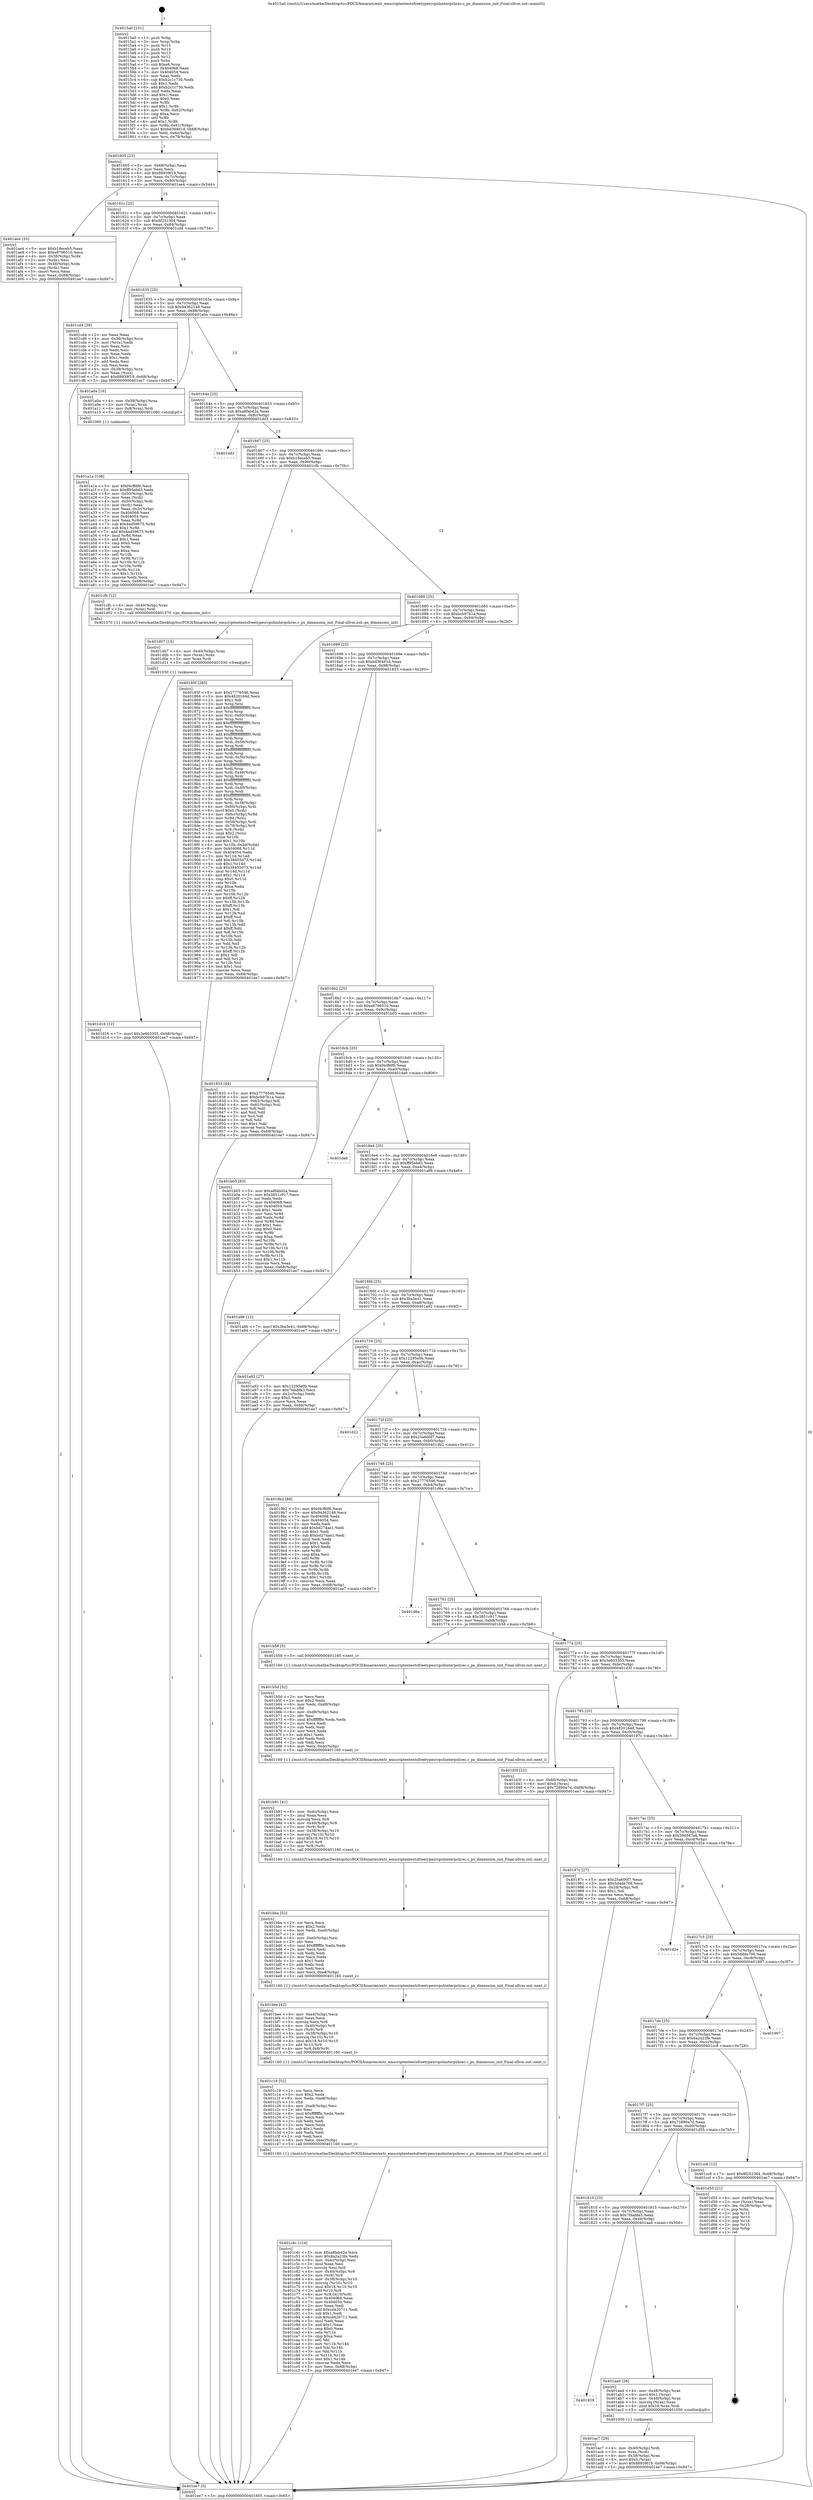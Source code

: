 digraph "0x4015a0" {
  label = "0x4015a0 (/mnt/c/Users/mathe/Desktop/tcc/POCII/binaries/extr_emscriptentestsfreetypesrcpshinterpshrec.c_ps_dimension_init_Final-ollvm.out::main(0))"
  labelloc = "t"
  node[shape=record]

  Entry [label="",width=0.3,height=0.3,shape=circle,fillcolor=black,style=filled]
  "0x401605" [label="{
     0x401605 [23]\l
     | [instrs]\l
     &nbsp;&nbsp;0x401605 \<+3\>: mov -0x68(%rbp),%eax\l
     &nbsp;&nbsp;0x401608 \<+2\>: mov %eax,%ecx\l
     &nbsp;&nbsp;0x40160a \<+6\>: sub $0x88939f19,%ecx\l
     &nbsp;&nbsp;0x401610 \<+3\>: mov %eax,-0x7c(%rbp)\l
     &nbsp;&nbsp;0x401613 \<+3\>: mov %ecx,-0x80(%rbp)\l
     &nbsp;&nbsp;0x401616 \<+6\>: je 0000000000401ae4 \<main+0x544\>\l
  }"]
  "0x401ae4" [label="{
     0x401ae4 [33]\l
     | [instrs]\l
     &nbsp;&nbsp;0x401ae4 \<+5\>: mov $0xb18eceb5,%eax\l
     &nbsp;&nbsp;0x401ae9 \<+5\>: mov $0xe8796510,%ecx\l
     &nbsp;&nbsp;0x401aee \<+4\>: mov -0x38(%rbp),%rdx\l
     &nbsp;&nbsp;0x401af2 \<+2\>: mov (%rdx),%esi\l
     &nbsp;&nbsp;0x401af4 \<+4\>: mov -0x48(%rbp),%rdx\l
     &nbsp;&nbsp;0x401af8 \<+2\>: cmp (%rdx),%esi\l
     &nbsp;&nbsp;0x401afa \<+3\>: cmovl %ecx,%eax\l
     &nbsp;&nbsp;0x401afd \<+3\>: mov %eax,-0x68(%rbp)\l
     &nbsp;&nbsp;0x401b00 \<+5\>: jmp 0000000000401ee7 \<main+0x947\>\l
  }"]
  "0x40161c" [label="{
     0x40161c [25]\l
     | [instrs]\l
     &nbsp;&nbsp;0x40161c \<+5\>: jmp 0000000000401621 \<main+0x81\>\l
     &nbsp;&nbsp;0x401621 \<+3\>: mov -0x7c(%rbp),%eax\l
     &nbsp;&nbsp;0x401624 \<+5\>: sub $0x8f252364,%eax\l
     &nbsp;&nbsp;0x401629 \<+6\>: mov %eax,-0x84(%rbp)\l
     &nbsp;&nbsp;0x40162f \<+6\>: je 0000000000401cd4 \<main+0x734\>\l
  }"]
  Exit [label="",width=0.3,height=0.3,shape=circle,fillcolor=black,style=filled,peripheries=2]
  "0x401cd4" [label="{
     0x401cd4 [39]\l
     | [instrs]\l
     &nbsp;&nbsp;0x401cd4 \<+2\>: xor %eax,%eax\l
     &nbsp;&nbsp;0x401cd6 \<+4\>: mov -0x38(%rbp),%rcx\l
     &nbsp;&nbsp;0x401cda \<+2\>: mov (%rcx),%edx\l
     &nbsp;&nbsp;0x401cdc \<+2\>: mov %eax,%esi\l
     &nbsp;&nbsp;0x401cde \<+2\>: sub %edx,%esi\l
     &nbsp;&nbsp;0x401ce0 \<+2\>: mov %eax,%edx\l
     &nbsp;&nbsp;0x401ce2 \<+3\>: sub $0x1,%edx\l
     &nbsp;&nbsp;0x401ce5 \<+2\>: add %edx,%esi\l
     &nbsp;&nbsp;0x401ce7 \<+2\>: sub %esi,%eax\l
     &nbsp;&nbsp;0x401ce9 \<+4\>: mov -0x38(%rbp),%rcx\l
     &nbsp;&nbsp;0x401ced \<+2\>: mov %eax,(%rcx)\l
     &nbsp;&nbsp;0x401cef \<+7\>: movl $0x88939f19,-0x68(%rbp)\l
     &nbsp;&nbsp;0x401cf6 \<+5\>: jmp 0000000000401ee7 \<main+0x947\>\l
  }"]
  "0x401635" [label="{
     0x401635 [25]\l
     | [instrs]\l
     &nbsp;&nbsp;0x401635 \<+5\>: jmp 000000000040163a \<main+0x9a\>\l
     &nbsp;&nbsp;0x40163a \<+3\>: mov -0x7c(%rbp),%eax\l
     &nbsp;&nbsp;0x40163d \<+5\>: sub $0x94362148,%eax\l
     &nbsp;&nbsp;0x401642 \<+6\>: mov %eax,-0x88(%rbp)\l
     &nbsp;&nbsp;0x401648 \<+6\>: je 0000000000401a0a \<main+0x46a\>\l
  }"]
  "0x401d16" [label="{
     0x401d16 [12]\l
     | [instrs]\l
     &nbsp;&nbsp;0x401d16 \<+7\>: movl $0x3e603355,-0x68(%rbp)\l
     &nbsp;&nbsp;0x401d1d \<+5\>: jmp 0000000000401ee7 \<main+0x947\>\l
  }"]
  "0x401a0a" [label="{
     0x401a0a [16]\l
     | [instrs]\l
     &nbsp;&nbsp;0x401a0a \<+4\>: mov -0x58(%rbp),%rax\l
     &nbsp;&nbsp;0x401a0e \<+3\>: mov (%rax),%rax\l
     &nbsp;&nbsp;0x401a11 \<+4\>: mov 0x8(%rax),%rdi\l
     &nbsp;&nbsp;0x401a15 \<+5\>: call 0000000000401060 \<atoi@plt\>\l
     | [calls]\l
     &nbsp;&nbsp;0x401060 \{1\} (unknown)\l
  }"]
  "0x40164e" [label="{
     0x40164e [25]\l
     | [instrs]\l
     &nbsp;&nbsp;0x40164e \<+5\>: jmp 0000000000401653 \<main+0xb3\>\l
     &nbsp;&nbsp;0x401653 \<+3\>: mov -0x7c(%rbp),%eax\l
     &nbsp;&nbsp;0x401656 \<+5\>: sub $0xa8fabd2a,%eax\l
     &nbsp;&nbsp;0x40165b \<+6\>: mov %eax,-0x8c(%rbp)\l
     &nbsp;&nbsp;0x401661 \<+6\>: je 0000000000401dd3 \<main+0x833\>\l
  }"]
  "0x401d07" [label="{
     0x401d07 [15]\l
     | [instrs]\l
     &nbsp;&nbsp;0x401d07 \<+4\>: mov -0x40(%rbp),%rax\l
     &nbsp;&nbsp;0x401d0b \<+3\>: mov (%rax),%rax\l
     &nbsp;&nbsp;0x401d0e \<+3\>: mov %rax,%rdi\l
     &nbsp;&nbsp;0x401d11 \<+5\>: call 0000000000401030 \<free@plt\>\l
     | [calls]\l
     &nbsp;&nbsp;0x401030 \{1\} (unknown)\l
  }"]
  "0x401dd3" [label="{
     0x401dd3\l
  }", style=dashed]
  "0x401667" [label="{
     0x401667 [25]\l
     | [instrs]\l
     &nbsp;&nbsp;0x401667 \<+5\>: jmp 000000000040166c \<main+0xcc\>\l
     &nbsp;&nbsp;0x40166c \<+3\>: mov -0x7c(%rbp),%eax\l
     &nbsp;&nbsp;0x40166f \<+5\>: sub $0xb18eceb5,%eax\l
     &nbsp;&nbsp;0x401674 \<+6\>: mov %eax,-0x90(%rbp)\l
     &nbsp;&nbsp;0x40167a \<+6\>: je 0000000000401cfb \<main+0x75b\>\l
  }"]
  "0x401c4c" [label="{
     0x401c4c [124]\l
     | [instrs]\l
     &nbsp;&nbsp;0x401c4c \<+5\>: mov $0xa8fabd2a,%ecx\l
     &nbsp;&nbsp;0x401c51 \<+5\>: mov $0x6a2a23fe,%edx\l
     &nbsp;&nbsp;0x401c56 \<+6\>: mov -0xec(%rbp),%esi\l
     &nbsp;&nbsp;0x401c5c \<+3\>: imul %eax,%esi\l
     &nbsp;&nbsp;0x401c5f \<+3\>: movslq %esi,%r8\l
     &nbsp;&nbsp;0x401c62 \<+4\>: mov -0x40(%rbp),%r9\l
     &nbsp;&nbsp;0x401c66 \<+3\>: mov (%r9),%r9\l
     &nbsp;&nbsp;0x401c69 \<+4\>: mov -0x38(%rbp),%r10\l
     &nbsp;&nbsp;0x401c6d \<+3\>: movslq (%r10),%r10\l
     &nbsp;&nbsp;0x401c70 \<+4\>: imul $0x18,%r10,%r10\l
     &nbsp;&nbsp;0x401c74 \<+3\>: add %r10,%r9\l
     &nbsp;&nbsp;0x401c77 \<+4\>: mov %r8,0x10(%r9)\l
     &nbsp;&nbsp;0x401c7b \<+7\>: mov 0x404068,%eax\l
     &nbsp;&nbsp;0x401c82 \<+7\>: mov 0x404054,%esi\l
     &nbsp;&nbsp;0x401c89 \<+2\>: mov %eax,%edi\l
     &nbsp;&nbsp;0x401c8b \<+6\>: add $0xcd420711,%edi\l
     &nbsp;&nbsp;0x401c91 \<+3\>: sub $0x1,%edi\l
     &nbsp;&nbsp;0x401c94 \<+6\>: sub $0xcd420711,%edi\l
     &nbsp;&nbsp;0x401c9a \<+3\>: imul %edi,%eax\l
     &nbsp;&nbsp;0x401c9d \<+3\>: and $0x1,%eax\l
     &nbsp;&nbsp;0x401ca0 \<+3\>: cmp $0x0,%eax\l
     &nbsp;&nbsp;0x401ca3 \<+4\>: sete %r11b\l
     &nbsp;&nbsp;0x401ca7 \<+3\>: cmp $0xa,%esi\l
     &nbsp;&nbsp;0x401caa \<+3\>: setl %bl\l
     &nbsp;&nbsp;0x401cad \<+3\>: mov %r11b,%r14b\l
     &nbsp;&nbsp;0x401cb0 \<+3\>: and %bl,%r14b\l
     &nbsp;&nbsp;0x401cb3 \<+3\>: xor %bl,%r11b\l
     &nbsp;&nbsp;0x401cb6 \<+3\>: or %r11b,%r14b\l
     &nbsp;&nbsp;0x401cb9 \<+4\>: test $0x1,%r14b\l
     &nbsp;&nbsp;0x401cbd \<+3\>: cmovne %edx,%ecx\l
     &nbsp;&nbsp;0x401cc0 \<+3\>: mov %ecx,-0x68(%rbp)\l
     &nbsp;&nbsp;0x401cc3 \<+5\>: jmp 0000000000401ee7 \<main+0x947\>\l
  }"]
  "0x401cfb" [label="{
     0x401cfb [12]\l
     | [instrs]\l
     &nbsp;&nbsp;0x401cfb \<+4\>: mov -0x40(%rbp),%rax\l
     &nbsp;&nbsp;0x401cff \<+3\>: mov (%rax),%rdi\l
     &nbsp;&nbsp;0x401d02 \<+5\>: call 0000000000401570 \<ps_dimension_init\>\l
     | [calls]\l
     &nbsp;&nbsp;0x401570 \{1\} (/mnt/c/Users/mathe/Desktop/tcc/POCII/binaries/extr_emscriptentestsfreetypesrcpshinterpshrec.c_ps_dimension_init_Final-ollvm.out::ps_dimension_init)\l
  }"]
  "0x401680" [label="{
     0x401680 [25]\l
     | [instrs]\l
     &nbsp;&nbsp;0x401680 \<+5\>: jmp 0000000000401685 \<main+0xe5\>\l
     &nbsp;&nbsp;0x401685 \<+3\>: mov -0x7c(%rbp),%eax\l
     &nbsp;&nbsp;0x401688 \<+5\>: sub $0xbcb97b1a,%eax\l
     &nbsp;&nbsp;0x40168d \<+6\>: mov %eax,-0x94(%rbp)\l
     &nbsp;&nbsp;0x401693 \<+6\>: je 000000000040185f \<main+0x2bf\>\l
  }"]
  "0x401c18" [label="{
     0x401c18 [52]\l
     | [instrs]\l
     &nbsp;&nbsp;0x401c18 \<+2\>: xor %ecx,%ecx\l
     &nbsp;&nbsp;0x401c1a \<+5\>: mov $0x2,%edx\l
     &nbsp;&nbsp;0x401c1f \<+6\>: mov %edx,-0xe8(%rbp)\l
     &nbsp;&nbsp;0x401c25 \<+1\>: cltd\l
     &nbsp;&nbsp;0x401c26 \<+6\>: mov -0xe8(%rbp),%esi\l
     &nbsp;&nbsp;0x401c2c \<+2\>: idiv %esi\l
     &nbsp;&nbsp;0x401c2e \<+6\>: imul $0xfffffffe,%edx,%edx\l
     &nbsp;&nbsp;0x401c34 \<+2\>: mov %ecx,%edi\l
     &nbsp;&nbsp;0x401c36 \<+2\>: sub %edx,%edi\l
     &nbsp;&nbsp;0x401c38 \<+2\>: mov %ecx,%edx\l
     &nbsp;&nbsp;0x401c3a \<+3\>: sub $0x1,%edx\l
     &nbsp;&nbsp;0x401c3d \<+2\>: add %edx,%edi\l
     &nbsp;&nbsp;0x401c3f \<+2\>: sub %edi,%ecx\l
     &nbsp;&nbsp;0x401c41 \<+6\>: mov %ecx,-0xec(%rbp)\l
     &nbsp;&nbsp;0x401c47 \<+5\>: call 0000000000401160 \<next_i\>\l
     | [calls]\l
     &nbsp;&nbsp;0x401160 \{1\} (/mnt/c/Users/mathe/Desktop/tcc/POCII/binaries/extr_emscriptentestsfreetypesrcpshinterpshrec.c_ps_dimension_init_Final-ollvm.out::next_i)\l
  }"]
  "0x40185f" [label="{
     0x40185f [285]\l
     | [instrs]\l
     &nbsp;&nbsp;0x40185f \<+5\>: mov $0x27776546,%eax\l
     &nbsp;&nbsp;0x401864 \<+5\>: mov $0x4820164d,%ecx\l
     &nbsp;&nbsp;0x401869 \<+2\>: mov $0x1,%dl\l
     &nbsp;&nbsp;0x40186b \<+3\>: mov %rsp,%rsi\l
     &nbsp;&nbsp;0x40186e \<+4\>: add $0xfffffffffffffff0,%rsi\l
     &nbsp;&nbsp;0x401872 \<+3\>: mov %rsi,%rsp\l
     &nbsp;&nbsp;0x401875 \<+4\>: mov %rsi,-0x60(%rbp)\l
     &nbsp;&nbsp;0x401879 \<+3\>: mov %rsp,%rsi\l
     &nbsp;&nbsp;0x40187c \<+4\>: add $0xfffffffffffffff0,%rsi\l
     &nbsp;&nbsp;0x401880 \<+3\>: mov %rsi,%rsp\l
     &nbsp;&nbsp;0x401883 \<+3\>: mov %rsp,%rdi\l
     &nbsp;&nbsp;0x401886 \<+4\>: add $0xfffffffffffffff0,%rdi\l
     &nbsp;&nbsp;0x40188a \<+3\>: mov %rdi,%rsp\l
     &nbsp;&nbsp;0x40188d \<+4\>: mov %rdi,-0x58(%rbp)\l
     &nbsp;&nbsp;0x401891 \<+3\>: mov %rsp,%rdi\l
     &nbsp;&nbsp;0x401894 \<+4\>: add $0xfffffffffffffff0,%rdi\l
     &nbsp;&nbsp;0x401898 \<+3\>: mov %rdi,%rsp\l
     &nbsp;&nbsp;0x40189b \<+4\>: mov %rdi,-0x50(%rbp)\l
     &nbsp;&nbsp;0x40189f \<+3\>: mov %rsp,%rdi\l
     &nbsp;&nbsp;0x4018a2 \<+4\>: add $0xfffffffffffffff0,%rdi\l
     &nbsp;&nbsp;0x4018a6 \<+3\>: mov %rdi,%rsp\l
     &nbsp;&nbsp;0x4018a9 \<+4\>: mov %rdi,-0x48(%rbp)\l
     &nbsp;&nbsp;0x4018ad \<+3\>: mov %rsp,%rdi\l
     &nbsp;&nbsp;0x4018b0 \<+4\>: add $0xfffffffffffffff0,%rdi\l
     &nbsp;&nbsp;0x4018b4 \<+3\>: mov %rdi,%rsp\l
     &nbsp;&nbsp;0x4018b7 \<+4\>: mov %rdi,-0x40(%rbp)\l
     &nbsp;&nbsp;0x4018bb \<+3\>: mov %rsp,%rdi\l
     &nbsp;&nbsp;0x4018be \<+4\>: add $0xfffffffffffffff0,%rdi\l
     &nbsp;&nbsp;0x4018c2 \<+3\>: mov %rdi,%rsp\l
     &nbsp;&nbsp;0x4018c5 \<+4\>: mov %rdi,-0x38(%rbp)\l
     &nbsp;&nbsp;0x4018c9 \<+4\>: mov -0x60(%rbp),%rdi\l
     &nbsp;&nbsp;0x4018cd \<+6\>: movl $0x0,(%rdi)\l
     &nbsp;&nbsp;0x4018d3 \<+4\>: mov -0x6c(%rbp),%r8d\l
     &nbsp;&nbsp;0x4018d7 \<+3\>: mov %r8d,(%rsi)\l
     &nbsp;&nbsp;0x4018da \<+4\>: mov -0x58(%rbp),%rdi\l
     &nbsp;&nbsp;0x4018de \<+4\>: mov -0x78(%rbp),%r9\l
     &nbsp;&nbsp;0x4018e2 \<+3\>: mov %r9,(%rdi)\l
     &nbsp;&nbsp;0x4018e5 \<+3\>: cmpl $0x2,(%rsi)\l
     &nbsp;&nbsp;0x4018e8 \<+4\>: setne %r10b\l
     &nbsp;&nbsp;0x4018ec \<+4\>: and $0x1,%r10b\l
     &nbsp;&nbsp;0x4018f0 \<+4\>: mov %r10b,-0x2d(%rbp)\l
     &nbsp;&nbsp;0x4018f4 \<+8\>: mov 0x404068,%r11d\l
     &nbsp;&nbsp;0x4018fc \<+7\>: mov 0x404054,%ebx\l
     &nbsp;&nbsp;0x401903 \<+3\>: mov %r11d,%r14d\l
     &nbsp;&nbsp;0x401906 \<+7\>: add $0x38455d73,%r14d\l
     &nbsp;&nbsp;0x40190d \<+4\>: sub $0x1,%r14d\l
     &nbsp;&nbsp;0x401911 \<+7\>: sub $0x38455d73,%r14d\l
     &nbsp;&nbsp;0x401918 \<+4\>: imul %r14d,%r11d\l
     &nbsp;&nbsp;0x40191c \<+4\>: and $0x1,%r11d\l
     &nbsp;&nbsp;0x401920 \<+4\>: cmp $0x0,%r11d\l
     &nbsp;&nbsp;0x401924 \<+4\>: sete %r10b\l
     &nbsp;&nbsp;0x401928 \<+3\>: cmp $0xa,%ebx\l
     &nbsp;&nbsp;0x40192b \<+4\>: setl %r15b\l
     &nbsp;&nbsp;0x40192f \<+3\>: mov %r10b,%r12b\l
     &nbsp;&nbsp;0x401932 \<+4\>: xor $0xff,%r12b\l
     &nbsp;&nbsp;0x401936 \<+3\>: mov %r15b,%r13b\l
     &nbsp;&nbsp;0x401939 \<+4\>: xor $0xff,%r13b\l
     &nbsp;&nbsp;0x40193d \<+3\>: xor $0x1,%dl\l
     &nbsp;&nbsp;0x401940 \<+3\>: mov %r12b,%sil\l
     &nbsp;&nbsp;0x401943 \<+4\>: and $0xff,%sil\l
     &nbsp;&nbsp;0x401947 \<+3\>: and %dl,%r10b\l
     &nbsp;&nbsp;0x40194a \<+3\>: mov %r13b,%dil\l
     &nbsp;&nbsp;0x40194d \<+4\>: and $0xff,%dil\l
     &nbsp;&nbsp;0x401951 \<+3\>: and %dl,%r15b\l
     &nbsp;&nbsp;0x401954 \<+3\>: or %r10b,%sil\l
     &nbsp;&nbsp;0x401957 \<+3\>: or %r15b,%dil\l
     &nbsp;&nbsp;0x40195a \<+3\>: xor %dil,%sil\l
     &nbsp;&nbsp;0x40195d \<+3\>: or %r13b,%r12b\l
     &nbsp;&nbsp;0x401960 \<+4\>: xor $0xff,%r12b\l
     &nbsp;&nbsp;0x401964 \<+3\>: or $0x1,%dl\l
     &nbsp;&nbsp;0x401967 \<+3\>: and %dl,%r12b\l
     &nbsp;&nbsp;0x40196a \<+3\>: or %r12b,%sil\l
     &nbsp;&nbsp;0x40196d \<+4\>: test $0x1,%sil\l
     &nbsp;&nbsp;0x401971 \<+3\>: cmovne %ecx,%eax\l
     &nbsp;&nbsp;0x401974 \<+3\>: mov %eax,-0x68(%rbp)\l
     &nbsp;&nbsp;0x401977 \<+5\>: jmp 0000000000401ee7 \<main+0x947\>\l
  }"]
  "0x401699" [label="{
     0x401699 [25]\l
     | [instrs]\l
     &nbsp;&nbsp;0x401699 \<+5\>: jmp 000000000040169e \<main+0xfe\>\l
     &nbsp;&nbsp;0x40169e \<+3\>: mov -0x7c(%rbp),%eax\l
     &nbsp;&nbsp;0x4016a1 \<+5\>: sub $0xbd36461d,%eax\l
     &nbsp;&nbsp;0x4016a6 \<+6\>: mov %eax,-0x98(%rbp)\l
     &nbsp;&nbsp;0x4016ac \<+6\>: je 0000000000401833 \<main+0x293\>\l
  }"]
  "0x401bee" [label="{
     0x401bee [42]\l
     | [instrs]\l
     &nbsp;&nbsp;0x401bee \<+6\>: mov -0xe4(%rbp),%ecx\l
     &nbsp;&nbsp;0x401bf4 \<+3\>: imul %eax,%ecx\l
     &nbsp;&nbsp;0x401bf7 \<+3\>: movslq %ecx,%r8\l
     &nbsp;&nbsp;0x401bfa \<+4\>: mov -0x40(%rbp),%r9\l
     &nbsp;&nbsp;0x401bfe \<+3\>: mov (%r9),%r9\l
     &nbsp;&nbsp;0x401c01 \<+4\>: mov -0x38(%rbp),%r10\l
     &nbsp;&nbsp;0x401c05 \<+3\>: movslq (%r10),%r10\l
     &nbsp;&nbsp;0x401c08 \<+4\>: imul $0x18,%r10,%r10\l
     &nbsp;&nbsp;0x401c0c \<+3\>: add %r10,%r9\l
     &nbsp;&nbsp;0x401c0f \<+4\>: mov %r8,0x8(%r9)\l
     &nbsp;&nbsp;0x401c13 \<+5\>: call 0000000000401160 \<next_i\>\l
     | [calls]\l
     &nbsp;&nbsp;0x401160 \{1\} (/mnt/c/Users/mathe/Desktop/tcc/POCII/binaries/extr_emscriptentestsfreetypesrcpshinterpshrec.c_ps_dimension_init_Final-ollvm.out::next_i)\l
  }"]
  "0x401833" [label="{
     0x401833 [44]\l
     | [instrs]\l
     &nbsp;&nbsp;0x401833 \<+5\>: mov $0x27776546,%eax\l
     &nbsp;&nbsp;0x401838 \<+5\>: mov $0xbcb97b1a,%ecx\l
     &nbsp;&nbsp;0x40183d \<+3\>: mov -0x62(%rbp),%dl\l
     &nbsp;&nbsp;0x401840 \<+4\>: mov -0x61(%rbp),%sil\l
     &nbsp;&nbsp;0x401844 \<+3\>: mov %dl,%dil\l
     &nbsp;&nbsp;0x401847 \<+3\>: and %sil,%dil\l
     &nbsp;&nbsp;0x40184a \<+3\>: xor %sil,%dl\l
     &nbsp;&nbsp;0x40184d \<+3\>: or %dl,%dil\l
     &nbsp;&nbsp;0x401850 \<+4\>: test $0x1,%dil\l
     &nbsp;&nbsp;0x401854 \<+3\>: cmovne %ecx,%eax\l
     &nbsp;&nbsp;0x401857 \<+3\>: mov %eax,-0x68(%rbp)\l
     &nbsp;&nbsp;0x40185a \<+5\>: jmp 0000000000401ee7 \<main+0x947\>\l
  }"]
  "0x4016b2" [label="{
     0x4016b2 [25]\l
     | [instrs]\l
     &nbsp;&nbsp;0x4016b2 \<+5\>: jmp 00000000004016b7 \<main+0x117\>\l
     &nbsp;&nbsp;0x4016b7 \<+3\>: mov -0x7c(%rbp),%eax\l
     &nbsp;&nbsp;0x4016ba \<+5\>: sub $0xe8796510,%eax\l
     &nbsp;&nbsp;0x4016bf \<+6\>: mov %eax,-0x9c(%rbp)\l
     &nbsp;&nbsp;0x4016c5 \<+6\>: je 0000000000401b05 \<main+0x565\>\l
  }"]
  "0x401ee7" [label="{
     0x401ee7 [5]\l
     | [instrs]\l
     &nbsp;&nbsp;0x401ee7 \<+5\>: jmp 0000000000401605 \<main+0x65\>\l
  }"]
  "0x4015a0" [label="{
     0x4015a0 [101]\l
     | [instrs]\l
     &nbsp;&nbsp;0x4015a0 \<+1\>: push %rbp\l
     &nbsp;&nbsp;0x4015a1 \<+3\>: mov %rsp,%rbp\l
     &nbsp;&nbsp;0x4015a4 \<+2\>: push %r15\l
     &nbsp;&nbsp;0x4015a6 \<+2\>: push %r14\l
     &nbsp;&nbsp;0x4015a8 \<+2\>: push %r13\l
     &nbsp;&nbsp;0x4015aa \<+2\>: push %r12\l
     &nbsp;&nbsp;0x4015ac \<+1\>: push %rbx\l
     &nbsp;&nbsp;0x4015ad \<+7\>: sub $0xe8,%rsp\l
     &nbsp;&nbsp;0x4015b4 \<+7\>: mov 0x404068,%eax\l
     &nbsp;&nbsp;0x4015bb \<+7\>: mov 0x404054,%ecx\l
     &nbsp;&nbsp;0x4015c2 \<+2\>: mov %eax,%edx\l
     &nbsp;&nbsp;0x4015c4 \<+6\>: sub $0xb2c1c730,%edx\l
     &nbsp;&nbsp;0x4015ca \<+3\>: sub $0x1,%edx\l
     &nbsp;&nbsp;0x4015cd \<+6\>: add $0xb2c1c730,%edx\l
     &nbsp;&nbsp;0x4015d3 \<+3\>: imul %edx,%eax\l
     &nbsp;&nbsp;0x4015d6 \<+3\>: and $0x1,%eax\l
     &nbsp;&nbsp;0x4015d9 \<+3\>: cmp $0x0,%eax\l
     &nbsp;&nbsp;0x4015dc \<+4\>: sete %r8b\l
     &nbsp;&nbsp;0x4015e0 \<+4\>: and $0x1,%r8b\l
     &nbsp;&nbsp;0x4015e4 \<+4\>: mov %r8b,-0x62(%rbp)\l
     &nbsp;&nbsp;0x4015e8 \<+3\>: cmp $0xa,%ecx\l
     &nbsp;&nbsp;0x4015eb \<+4\>: setl %r8b\l
     &nbsp;&nbsp;0x4015ef \<+4\>: and $0x1,%r8b\l
     &nbsp;&nbsp;0x4015f3 \<+4\>: mov %r8b,-0x61(%rbp)\l
     &nbsp;&nbsp;0x4015f7 \<+7\>: movl $0xbd36461d,-0x68(%rbp)\l
     &nbsp;&nbsp;0x4015fe \<+3\>: mov %edi,-0x6c(%rbp)\l
     &nbsp;&nbsp;0x401601 \<+4\>: mov %rsi,-0x78(%rbp)\l
  }"]
  "0x401bba" [label="{
     0x401bba [52]\l
     | [instrs]\l
     &nbsp;&nbsp;0x401bba \<+2\>: xor %ecx,%ecx\l
     &nbsp;&nbsp;0x401bbc \<+5\>: mov $0x2,%edx\l
     &nbsp;&nbsp;0x401bc1 \<+6\>: mov %edx,-0xe0(%rbp)\l
     &nbsp;&nbsp;0x401bc7 \<+1\>: cltd\l
     &nbsp;&nbsp;0x401bc8 \<+6\>: mov -0xe0(%rbp),%esi\l
     &nbsp;&nbsp;0x401bce \<+2\>: idiv %esi\l
     &nbsp;&nbsp;0x401bd0 \<+6\>: imul $0xfffffffe,%edx,%edx\l
     &nbsp;&nbsp;0x401bd6 \<+2\>: mov %ecx,%edi\l
     &nbsp;&nbsp;0x401bd8 \<+2\>: sub %edx,%edi\l
     &nbsp;&nbsp;0x401bda \<+2\>: mov %ecx,%edx\l
     &nbsp;&nbsp;0x401bdc \<+3\>: sub $0x1,%edx\l
     &nbsp;&nbsp;0x401bdf \<+2\>: add %edx,%edi\l
     &nbsp;&nbsp;0x401be1 \<+2\>: sub %edi,%ecx\l
     &nbsp;&nbsp;0x401be3 \<+6\>: mov %ecx,-0xe4(%rbp)\l
     &nbsp;&nbsp;0x401be9 \<+5\>: call 0000000000401160 \<next_i\>\l
     | [calls]\l
     &nbsp;&nbsp;0x401160 \{1\} (/mnt/c/Users/mathe/Desktop/tcc/POCII/binaries/extr_emscriptentestsfreetypesrcpshinterpshrec.c_ps_dimension_init_Final-ollvm.out::next_i)\l
  }"]
  "0x401b91" [label="{
     0x401b91 [41]\l
     | [instrs]\l
     &nbsp;&nbsp;0x401b91 \<+6\>: mov -0xdc(%rbp),%ecx\l
     &nbsp;&nbsp;0x401b97 \<+3\>: imul %eax,%ecx\l
     &nbsp;&nbsp;0x401b9a \<+3\>: movslq %ecx,%r8\l
     &nbsp;&nbsp;0x401b9d \<+4\>: mov -0x40(%rbp),%r9\l
     &nbsp;&nbsp;0x401ba1 \<+3\>: mov (%r9),%r9\l
     &nbsp;&nbsp;0x401ba4 \<+4\>: mov -0x38(%rbp),%r10\l
     &nbsp;&nbsp;0x401ba8 \<+3\>: movslq (%r10),%r10\l
     &nbsp;&nbsp;0x401bab \<+4\>: imul $0x18,%r10,%r10\l
     &nbsp;&nbsp;0x401baf \<+3\>: add %r10,%r9\l
     &nbsp;&nbsp;0x401bb2 \<+3\>: mov %r8,(%r9)\l
     &nbsp;&nbsp;0x401bb5 \<+5\>: call 0000000000401160 \<next_i\>\l
     | [calls]\l
     &nbsp;&nbsp;0x401160 \{1\} (/mnt/c/Users/mathe/Desktop/tcc/POCII/binaries/extr_emscriptentestsfreetypesrcpshinterpshrec.c_ps_dimension_init_Final-ollvm.out::next_i)\l
  }"]
  "0x401b05" [label="{
     0x401b05 [83]\l
     | [instrs]\l
     &nbsp;&nbsp;0x401b05 \<+5\>: mov $0xa8fabd2a,%eax\l
     &nbsp;&nbsp;0x401b0a \<+5\>: mov $0x3851c917,%ecx\l
     &nbsp;&nbsp;0x401b0f \<+2\>: xor %edx,%edx\l
     &nbsp;&nbsp;0x401b11 \<+7\>: mov 0x404068,%esi\l
     &nbsp;&nbsp;0x401b18 \<+7\>: mov 0x404054,%edi\l
     &nbsp;&nbsp;0x401b1f \<+3\>: sub $0x1,%edx\l
     &nbsp;&nbsp;0x401b22 \<+3\>: mov %esi,%r8d\l
     &nbsp;&nbsp;0x401b25 \<+3\>: add %edx,%r8d\l
     &nbsp;&nbsp;0x401b28 \<+4\>: imul %r8d,%esi\l
     &nbsp;&nbsp;0x401b2c \<+3\>: and $0x1,%esi\l
     &nbsp;&nbsp;0x401b2f \<+3\>: cmp $0x0,%esi\l
     &nbsp;&nbsp;0x401b32 \<+4\>: sete %r9b\l
     &nbsp;&nbsp;0x401b36 \<+3\>: cmp $0xa,%edi\l
     &nbsp;&nbsp;0x401b39 \<+4\>: setl %r10b\l
     &nbsp;&nbsp;0x401b3d \<+3\>: mov %r9b,%r11b\l
     &nbsp;&nbsp;0x401b40 \<+3\>: and %r10b,%r11b\l
     &nbsp;&nbsp;0x401b43 \<+3\>: xor %r10b,%r9b\l
     &nbsp;&nbsp;0x401b46 \<+3\>: or %r9b,%r11b\l
     &nbsp;&nbsp;0x401b49 \<+4\>: test $0x1,%r11b\l
     &nbsp;&nbsp;0x401b4d \<+3\>: cmovne %ecx,%eax\l
     &nbsp;&nbsp;0x401b50 \<+3\>: mov %eax,-0x68(%rbp)\l
     &nbsp;&nbsp;0x401b53 \<+5\>: jmp 0000000000401ee7 \<main+0x947\>\l
  }"]
  "0x4016cb" [label="{
     0x4016cb [25]\l
     | [instrs]\l
     &nbsp;&nbsp;0x4016cb \<+5\>: jmp 00000000004016d0 \<main+0x130\>\l
     &nbsp;&nbsp;0x4016d0 \<+3\>: mov -0x7c(%rbp),%eax\l
     &nbsp;&nbsp;0x4016d3 \<+5\>: sub $0xf4cffdf6,%eax\l
     &nbsp;&nbsp;0x4016d8 \<+6\>: mov %eax,-0xa0(%rbp)\l
     &nbsp;&nbsp;0x4016de \<+6\>: je 0000000000401da6 \<main+0x806\>\l
  }"]
  "0x401b5d" [label="{
     0x401b5d [52]\l
     | [instrs]\l
     &nbsp;&nbsp;0x401b5d \<+2\>: xor %ecx,%ecx\l
     &nbsp;&nbsp;0x401b5f \<+5\>: mov $0x2,%edx\l
     &nbsp;&nbsp;0x401b64 \<+6\>: mov %edx,-0xd8(%rbp)\l
     &nbsp;&nbsp;0x401b6a \<+1\>: cltd\l
     &nbsp;&nbsp;0x401b6b \<+6\>: mov -0xd8(%rbp),%esi\l
     &nbsp;&nbsp;0x401b71 \<+2\>: idiv %esi\l
     &nbsp;&nbsp;0x401b73 \<+6\>: imul $0xfffffffe,%edx,%edx\l
     &nbsp;&nbsp;0x401b79 \<+2\>: mov %ecx,%edi\l
     &nbsp;&nbsp;0x401b7b \<+2\>: sub %edx,%edi\l
     &nbsp;&nbsp;0x401b7d \<+2\>: mov %ecx,%edx\l
     &nbsp;&nbsp;0x401b7f \<+3\>: sub $0x1,%edx\l
     &nbsp;&nbsp;0x401b82 \<+2\>: add %edx,%edi\l
     &nbsp;&nbsp;0x401b84 \<+2\>: sub %edi,%ecx\l
     &nbsp;&nbsp;0x401b86 \<+6\>: mov %ecx,-0xdc(%rbp)\l
     &nbsp;&nbsp;0x401b8c \<+5\>: call 0000000000401160 \<next_i\>\l
     | [calls]\l
     &nbsp;&nbsp;0x401160 \{1\} (/mnt/c/Users/mathe/Desktop/tcc/POCII/binaries/extr_emscriptentestsfreetypesrcpshinterpshrec.c_ps_dimension_init_Final-ollvm.out::next_i)\l
  }"]
  "0x401da6" [label="{
     0x401da6\l
  }", style=dashed]
  "0x4016e4" [label="{
     0x4016e4 [25]\l
     | [instrs]\l
     &nbsp;&nbsp;0x4016e4 \<+5\>: jmp 00000000004016e9 \<main+0x149\>\l
     &nbsp;&nbsp;0x4016e9 \<+3\>: mov -0x7c(%rbp),%eax\l
     &nbsp;&nbsp;0x4016ec \<+5\>: sub $0xff95ebd3,%eax\l
     &nbsp;&nbsp;0x4016f1 \<+6\>: mov %eax,-0xa4(%rbp)\l
     &nbsp;&nbsp;0x4016f7 \<+6\>: je 0000000000401a86 \<main+0x4e6\>\l
  }"]
  "0x401ac7" [label="{
     0x401ac7 [29]\l
     | [instrs]\l
     &nbsp;&nbsp;0x401ac7 \<+4\>: mov -0x40(%rbp),%rdi\l
     &nbsp;&nbsp;0x401acb \<+3\>: mov %rax,(%rdi)\l
     &nbsp;&nbsp;0x401ace \<+4\>: mov -0x38(%rbp),%rax\l
     &nbsp;&nbsp;0x401ad2 \<+6\>: movl $0x0,(%rax)\l
     &nbsp;&nbsp;0x401ad8 \<+7\>: movl $0x88939f19,-0x68(%rbp)\l
     &nbsp;&nbsp;0x401adf \<+5\>: jmp 0000000000401ee7 \<main+0x947\>\l
  }"]
  "0x401a86" [label="{
     0x401a86 [12]\l
     | [instrs]\l
     &nbsp;&nbsp;0x401a86 \<+7\>: movl $0x3ba5e41,-0x68(%rbp)\l
     &nbsp;&nbsp;0x401a8d \<+5\>: jmp 0000000000401ee7 \<main+0x947\>\l
  }"]
  "0x4016fd" [label="{
     0x4016fd [25]\l
     | [instrs]\l
     &nbsp;&nbsp;0x4016fd \<+5\>: jmp 0000000000401702 \<main+0x162\>\l
     &nbsp;&nbsp;0x401702 \<+3\>: mov -0x7c(%rbp),%eax\l
     &nbsp;&nbsp;0x401705 \<+5\>: sub $0x3ba5e41,%eax\l
     &nbsp;&nbsp;0x40170a \<+6\>: mov %eax,-0xa8(%rbp)\l
     &nbsp;&nbsp;0x401710 \<+6\>: je 0000000000401a92 \<main+0x4f2\>\l
  }"]
  "0x401829" [label="{
     0x401829\l
  }", style=dashed]
  "0x401a92" [label="{
     0x401a92 [27]\l
     | [instrs]\l
     &nbsp;&nbsp;0x401a92 \<+5\>: mov $0x12295e0b,%eax\l
     &nbsp;&nbsp;0x401a97 \<+5\>: mov $0x7fdabfa3,%ecx\l
     &nbsp;&nbsp;0x401a9c \<+3\>: mov -0x2c(%rbp),%edx\l
     &nbsp;&nbsp;0x401a9f \<+3\>: cmp $0x0,%edx\l
     &nbsp;&nbsp;0x401aa2 \<+3\>: cmove %ecx,%eax\l
     &nbsp;&nbsp;0x401aa5 \<+3\>: mov %eax,-0x68(%rbp)\l
     &nbsp;&nbsp;0x401aa8 \<+5\>: jmp 0000000000401ee7 \<main+0x947\>\l
  }"]
  "0x401716" [label="{
     0x401716 [25]\l
     | [instrs]\l
     &nbsp;&nbsp;0x401716 \<+5\>: jmp 000000000040171b \<main+0x17b\>\l
     &nbsp;&nbsp;0x40171b \<+3\>: mov -0x7c(%rbp),%eax\l
     &nbsp;&nbsp;0x40171e \<+5\>: sub $0x12295e0b,%eax\l
     &nbsp;&nbsp;0x401723 \<+6\>: mov %eax,-0xac(%rbp)\l
     &nbsp;&nbsp;0x401729 \<+6\>: je 0000000000401d22 \<main+0x782\>\l
  }"]
  "0x401aad" [label="{
     0x401aad [26]\l
     | [instrs]\l
     &nbsp;&nbsp;0x401aad \<+4\>: mov -0x48(%rbp),%rax\l
     &nbsp;&nbsp;0x401ab1 \<+6\>: movl $0x1,(%rax)\l
     &nbsp;&nbsp;0x401ab7 \<+4\>: mov -0x48(%rbp),%rax\l
     &nbsp;&nbsp;0x401abb \<+3\>: movslq (%rax),%rax\l
     &nbsp;&nbsp;0x401abe \<+4\>: imul $0x18,%rax,%rdi\l
     &nbsp;&nbsp;0x401ac2 \<+5\>: call 0000000000401050 \<malloc@plt\>\l
     | [calls]\l
     &nbsp;&nbsp;0x401050 \{1\} (unknown)\l
  }"]
  "0x401d22" [label="{
     0x401d22\l
  }", style=dashed]
  "0x40172f" [label="{
     0x40172f [25]\l
     | [instrs]\l
     &nbsp;&nbsp;0x40172f \<+5\>: jmp 0000000000401734 \<main+0x194\>\l
     &nbsp;&nbsp;0x401734 \<+3\>: mov -0x7c(%rbp),%eax\l
     &nbsp;&nbsp;0x401737 \<+5\>: sub $0x25a600f7,%eax\l
     &nbsp;&nbsp;0x40173c \<+6\>: mov %eax,-0xb0(%rbp)\l
     &nbsp;&nbsp;0x401742 \<+6\>: je 00000000004019b2 \<main+0x412\>\l
  }"]
  "0x401810" [label="{
     0x401810 [25]\l
     | [instrs]\l
     &nbsp;&nbsp;0x401810 \<+5\>: jmp 0000000000401815 \<main+0x275\>\l
     &nbsp;&nbsp;0x401815 \<+3\>: mov -0x7c(%rbp),%eax\l
     &nbsp;&nbsp;0x401818 \<+5\>: sub $0x7fdabfa3,%eax\l
     &nbsp;&nbsp;0x40181d \<+6\>: mov %eax,-0xd4(%rbp)\l
     &nbsp;&nbsp;0x401823 \<+6\>: je 0000000000401aad \<main+0x50d\>\l
  }"]
  "0x4019b2" [label="{
     0x4019b2 [88]\l
     | [instrs]\l
     &nbsp;&nbsp;0x4019b2 \<+5\>: mov $0xf4cffdf6,%eax\l
     &nbsp;&nbsp;0x4019b7 \<+5\>: mov $0x94362148,%ecx\l
     &nbsp;&nbsp;0x4019bc \<+7\>: mov 0x404068,%edx\l
     &nbsp;&nbsp;0x4019c3 \<+7\>: mov 0x404054,%esi\l
     &nbsp;&nbsp;0x4019ca \<+2\>: mov %edx,%edi\l
     &nbsp;&nbsp;0x4019cc \<+6\>: add $0xbd274ae1,%edi\l
     &nbsp;&nbsp;0x4019d2 \<+3\>: sub $0x1,%edi\l
     &nbsp;&nbsp;0x4019d5 \<+6\>: sub $0xbd274ae1,%edi\l
     &nbsp;&nbsp;0x4019db \<+3\>: imul %edi,%edx\l
     &nbsp;&nbsp;0x4019de \<+3\>: and $0x1,%edx\l
     &nbsp;&nbsp;0x4019e1 \<+3\>: cmp $0x0,%edx\l
     &nbsp;&nbsp;0x4019e4 \<+4\>: sete %r8b\l
     &nbsp;&nbsp;0x4019e8 \<+3\>: cmp $0xa,%esi\l
     &nbsp;&nbsp;0x4019eb \<+4\>: setl %r9b\l
     &nbsp;&nbsp;0x4019ef \<+3\>: mov %r8b,%r10b\l
     &nbsp;&nbsp;0x4019f2 \<+3\>: and %r9b,%r10b\l
     &nbsp;&nbsp;0x4019f5 \<+3\>: xor %r9b,%r8b\l
     &nbsp;&nbsp;0x4019f8 \<+3\>: or %r8b,%r10b\l
     &nbsp;&nbsp;0x4019fb \<+4\>: test $0x1,%r10b\l
     &nbsp;&nbsp;0x4019ff \<+3\>: cmovne %ecx,%eax\l
     &nbsp;&nbsp;0x401a02 \<+3\>: mov %eax,-0x68(%rbp)\l
     &nbsp;&nbsp;0x401a05 \<+5\>: jmp 0000000000401ee7 \<main+0x947\>\l
  }"]
  "0x401748" [label="{
     0x401748 [25]\l
     | [instrs]\l
     &nbsp;&nbsp;0x401748 \<+5\>: jmp 000000000040174d \<main+0x1ad\>\l
     &nbsp;&nbsp;0x40174d \<+3\>: mov -0x7c(%rbp),%eax\l
     &nbsp;&nbsp;0x401750 \<+5\>: sub $0x27776546,%eax\l
     &nbsp;&nbsp;0x401755 \<+6\>: mov %eax,-0xb4(%rbp)\l
     &nbsp;&nbsp;0x40175b \<+6\>: je 0000000000401d6a \<main+0x7ca\>\l
  }"]
  "0x401d55" [label="{
     0x401d55 [21]\l
     | [instrs]\l
     &nbsp;&nbsp;0x401d55 \<+4\>: mov -0x60(%rbp),%rax\l
     &nbsp;&nbsp;0x401d59 \<+2\>: mov (%rax),%eax\l
     &nbsp;&nbsp;0x401d5b \<+4\>: lea -0x28(%rbp),%rsp\l
     &nbsp;&nbsp;0x401d5f \<+1\>: pop %rbx\l
     &nbsp;&nbsp;0x401d60 \<+2\>: pop %r12\l
     &nbsp;&nbsp;0x401d62 \<+2\>: pop %r13\l
     &nbsp;&nbsp;0x401d64 \<+2\>: pop %r14\l
     &nbsp;&nbsp;0x401d66 \<+2\>: pop %r15\l
     &nbsp;&nbsp;0x401d68 \<+1\>: pop %rbp\l
     &nbsp;&nbsp;0x401d69 \<+1\>: ret\l
  }"]
  "0x401d6a" [label="{
     0x401d6a\l
  }", style=dashed]
  "0x401761" [label="{
     0x401761 [25]\l
     | [instrs]\l
     &nbsp;&nbsp;0x401761 \<+5\>: jmp 0000000000401766 \<main+0x1c6\>\l
     &nbsp;&nbsp;0x401766 \<+3\>: mov -0x7c(%rbp),%eax\l
     &nbsp;&nbsp;0x401769 \<+5\>: sub $0x3851c917,%eax\l
     &nbsp;&nbsp;0x40176e \<+6\>: mov %eax,-0xb8(%rbp)\l
     &nbsp;&nbsp;0x401774 \<+6\>: je 0000000000401b58 \<main+0x5b8\>\l
  }"]
  "0x4017f7" [label="{
     0x4017f7 [25]\l
     | [instrs]\l
     &nbsp;&nbsp;0x4017f7 \<+5\>: jmp 00000000004017fc \<main+0x25c\>\l
     &nbsp;&nbsp;0x4017fc \<+3\>: mov -0x7c(%rbp),%eax\l
     &nbsp;&nbsp;0x4017ff \<+5\>: sub $0x72890a7d,%eax\l
     &nbsp;&nbsp;0x401804 \<+6\>: mov %eax,-0xd0(%rbp)\l
     &nbsp;&nbsp;0x40180a \<+6\>: je 0000000000401d55 \<main+0x7b5\>\l
  }"]
  "0x401b58" [label="{
     0x401b58 [5]\l
     | [instrs]\l
     &nbsp;&nbsp;0x401b58 \<+5\>: call 0000000000401160 \<next_i\>\l
     | [calls]\l
     &nbsp;&nbsp;0x401160 \{1\} (/mnt/c/Users/mathe/Desktop/tcc/POCII/binaries/extr_emscriptentestsfreetypesrcpshinterpshrec.c_ps_dimension_init_Final-ollvm.out::next_i)\l
  }"]
  "0x40177a" [label="{
     0x40177a [25]\l
     | [instrs]\l
     &nbsp;&nbsp;0x40177a \<+5\>: jmp 000000000040177f \<main+0x1df\>\l
     &nbsp;&nbsp;0x40177f \<+3\>: mov -0x7c(%rbp),%eax\l
     &nbsp;&nbsp;0x401782 \<+5\>: sub $0x3e603355,%eax\l
     &nbsp;&nbsp;0x401787 \<+6\>: mov %eax,-0xbc(%rbp)\l
     &nbsp;&nbsp;0x40178d \<+6\>: je 0000000000401d3f \<main+0x79f\>\l
  }"]
  "0x401cc8" [label="{
     0x401cc8 [12]\l
     | [instrs]\l
     &nbsp;&nbsp;0x401cc8 \<+7\>: movl $0x8f252364,-0x68(%rbp)\l
     &nbsp;&nbsp;0x401ccf \<+5\>: jmp 0000000000401ee7 \<main+0x947\>\l
  }"]
  "0x401d3f" [label="{
     0x401d3f [22]\l
     | [instrs]\l
     &nbsp;&nbsp;0x401d3f \<+4\>: mov -0x60(%rbp),%rax\l
     &nbsp;&nbsp;0x401d43 \<+6\>: movl $0x0,(%rax)\l
     &nbsp;&nbsp;0x401d49 \<+7\>: movl $0x72890a7d,-0x68(%rbp)\l
     &nbsp;&nbsp;0x401d50 \<+5\>: jmp 0000000000401ee7 \<main+0x947\>\l
  }"]
  "0x401793" [label="{
     0x401793 [25]\l
     | [instrs]\l
     &nbsp;&nbsp;0x401793 \<+5\>: jmp 0000000000401798 \<main+0x1f8\>\l
     &nbsp;&nbsp;0x401798 \<+3\>: mov -0x7c(%rbp),%eax\l
     &nbsp;&nbsp;0x40179b \<+5\>: sub $0x4820164d,%eax\l
     &nbsp;&nbsp;0x4017a0 \<+6\>: mov %eax,-0xc0(%rbp)\l
     &nbsp;&nbsp;0x4017a6 \<+6\>: je 000000000040197c \<main+0x3dc\>\l
  }"]
  "0x4017de" [label="{
     0x4017de [25]\l
     | [instrs]\l
     &nbsp;&nbsp;0x4017de \<+5\>: jmp 00000000004017e3 \<main+0x243\>\l
     &nbsp;&nbsp;0x4017e3 \<+3\>: mov -0x7c(%rbp),%eax\l
     &nbsp;&nbsp;0x4017e6 \<+5\>: sub $0x6a2a23fe,%eax\l
     &nbsp;&nbsp;0x4017eb \<+6\>: mov %eax,-0xcc(%rbp)\l
     &nbsp;&nbsp;0x4017f1 \<+6\>: je 0000000000401cc8 \<main+0x728\>\l
  }"]
  "0x40197c" [label="{
     0x40197c [27]\l
     | [instrs]\l
     &nbsp;&nbsp;0x40197c \<+5\>: mov $0x25a600f7,%eax\l
     &nbsp;&nbsp;0x401981 \<+5\>: mov $0x5ddde706,%ecx\l
     &nbsp;&nbsp;0x401986 \<+3\>: mov -0x2d(%rbp),%dl\l
     &nbsp;&nbsp;0x401989 \<+3\>: test $0x1,%dl\l
     &nbsp;&nbsp;0x40198c \<+3\>: cmovne %ecx,%eax\l
     &nbsp;&nbsp;0x40198f \<+3\>: mov %eax,-0x68(%rbp)\l
     &nbsp;&nbsp;0x401992 \<+5\>: jmp 0000000000401ee7 \<main+0x947\>\l
  }"]
  "0x4017ac" [label="{
     0x4017ac [25]\l
     | [instrs]\l
     &nbsp;&nbsp;0x4017ac \<+5\>: jmp 00000000004017b1 \<main+0x211\>\l
     &nbsp;&nbsp;0x4017b1 \<+3\>: mov -0x7c(%rbp),%eax\l
     &nbsp;&nbsp;0x4017b4 \<+5\>: sub $0x59d547a6,%eax\l
     &nbsp;&nbsp;0x4017b9 \<+6\>: mov %eax,-0xc4(%rbp)\l
     &nbsp;&nbsp;0x4017bf \<+6\>: je 0000000000401d2e \<main+0x78e\>\l
  }"]
  "0x401a1a" [label="{
     0x401a1a [108]\l
     | [instrs]\l
     &nbsp;&nbsp;0x401a1a \<+5\>: mov $0xf4cffdf6,%ecx\l
     &nbsp;&nbsp;0x401a1f \<+5\>: mov $0xff95ebd3,%edx\l
     &nbsp;&nbsp;0x401a24 \<+4\>: mov -0x50(%rbp),%rdi\l
     &nbsp;&nbsp;0x401a28 \<+2\>: mov %eax,(%rdi)\l
     &nbsp;&nbsp;0x401a2a \<+4\>: mov -0x50(%rbp),%rdi\l
     &nbsp;&nbsp;0x401a2e \<+2\>: mov (%rdi),%eax\l
     &nbsp;&nbsp;0x401a30 \<+3\>: mov %eax,-0x2c(%rbp)\l
     &nbsp;&nbsp;0x401a33 \<+7\>: mov 0x404068,%eax\l
     &nbsp;&nbsp;0x401a3a \<+7\>: mov 0x404054,%esi\l
     &nbsp;&nbsp;0x401a41 \<+3\>: mov %eax,%r8d\l
     &nbsp;&nbsp;0x401a44 \<+7\>: sub $0x4ad59675,%r8d\l
     &nbsp;&nbsp;0x401a4b \<+4\>: sub $0x1,%r8d\l
     &nbsp;&nbsp;0x401a4f \<+7\>: add $0x4ad59675,%r8d\l
     &nbsp;&nbsp;0x401a56 \<+4\>: imul %r8d,%eax\l
     &nbsp;&nbsp;0x401a5a \<+3\>: and $0x1,%eax\l
     &nbsp;&nbsp;0x401a5d \<+3\>: cmp $0x0,%eax\l
     &nbsp;&nbsp;0x401a60 \<+4\>: sete %r9b\l
     &nbsp;&nbsp;0x401a64 \<+3\>: cmp $0xa,%esi\l
     &nbsp;&nbsp;0x401a67 \<+4\>: setl %r10b\l
     &nbsp;&nbsp;0x401a6b \<+3\>: mov %r9b,%r11b\l
     &nbsp;&nbsp;0x401a6e \<+3\>: and %r10b,%r11b\l
     &nbsp;&nbsp;0x401a71 \<+3\>: xor %r10b,%r9b\l
     &nbsp;&nbsp;0x401a74 \<+3\>: or %r9b,%r11b\l
     &nbsp;&nbsp;0x401a77 \<+4\>: test $0x1,%r11b\l
     &nbsp;&nbsp;0x401a7b \<+3\>: cmovne %edx,%ecx\l
     &nbsp;&nbsp;0x401a7e \<+3\>: mov %ecx,-0x68(%rbp)\l
     &nbsp;&nbsp;0x401a81 \<+5\>: jmp 0000000000401ee7 \<main+0x947\>\l
  }"]
  "0x401997" [label="{
     0x401997\l
  }", style=dashed]
  "0x401d2e" [label="{
     0x401d2e\l
  }", style=dashed]
  "0x4017c5" [label="{
     0x4017c5 [25]\l
     | [instrs]\l
     &nbsp;&nbsp;0x4017c5 \<+5\>: jmp 00000000004017ca \<main+0x22a\>\l
     &nbsp;&nbsp;0x4017ca \<+3\>: mov -0x7c(%rbp),%eax\l
     &nbsp;&nbsp;0x4017cd \<+5\>: sub $0x5ddde706,%eax\l
     &nbsp;&nbsp;0x4017d2 \<+6\>: mov %eax,-0xc8(%rbp)\l
     &nbsp;&nbsp;0x4017d8 \<+6\>: je 0000000000401997 \<main+0x3f7\>\l
  }"]
  Entry -> "0x4015a0" [label=" 1"]
  "0x401605" -> "0x401ae4" [label=" 2"]
  "0x401605" -> "0x40161c" [label=" 15"]
  "0x401d55" -> Exit [label=" 1"]
  "0x40161c" -> "0x401cd4" [label=" 1"]
  "0x40161c" -> "0x401635" [label=" 14"]
  "0x401d3f" -> "0x401ee7" [label=" 1"]
  "0x401635" -> "0x401a0a" [label=" 1"]
  "0x401635" -> "0x40164e" [label=" 13"]
  "0x401d16" -> "0x401ee7" [label=" 1"]
  "0x40164e" -> "0x401dd3" [label=" 0"]
  "0x40164e" -> "0x401667" [label=" 13"]
  "0x401d07" -> "0x401d16" [label=" 1"]
  "0x401667" -> "0x401cfb" [label=" 1"]
  "0x401667" -> "0x401680" [label=" 12"]
  "0x401cfb" -> "0x401d07" [label=" 1"]
  "0x401680" -> "0x40185f" [label=" 1"]
  "0x401680" -> "0x401699" [label=" 11"]
  "0x401cd4" -> "0x401ee7" [label=" 1"]
  "0x401699" -> "0x401833" [label=" 1"]
  "0x401699" -> "0x4016b2" [label=" 10"]
  "0x401833" -> "0x401ee7" [label=" 1"]
  "0x4015a0" -> "0x401605" [label=" 1"]
  "0x401ee7" -> "0x401605" [label=" 16"]
  "0x401cc8" -> "0x401ee7" [label=" 1"]
  "0x40185f" -> "0x401ee7" [label=" 1"]
  "0x401c4c" -> "0x401ee7" [label=" 1"]
  "0x4016b2" -> "0x401b05" [label=" 1"]
  "0x4016b2" -> "0x4016cb" [label=" 9"]
  "0x401c18" -> "0x401c4c" [label=" 1"]
  "0x4016cb" -> "0x401da6" [label=" 0"]
  "0x4016cb" -> "0x4016e4" [label=" 9"]
  "0x401bee" -> "0x401c18" [label=" 1"]
  "0x4016e4" -> "0x401a86" [label=" 1"]
  "0x4016e4" -> "0x4016fd" [label=" 8"]
  "0x401bba" -> "0x401bee" [label=" 1"]
  "0x4016fd" -> "0x401a92" [label=" 1"]
  "0x4016fd" -> "0x401716" [label=" 7"]
  "0x401b91" -> "0x401bba" [label=" 1"]
  "0x401716" -> "0x401d22" [label=" 0"]
  "0x401716" -> "0x40172f" [label=" 7"]
  "0x401b5d" -> "0x401b91" [label=" 1"]
  "0x40172f" -> "0x4019b2" [label=" 1"]
  "0x40172f" -> "0x401748" [label=" 6"]
  "0x401b05" -> "0x401ee7" [label=" 1"]
  "0x401748" -> "0x401d6a" [label=" 0"]
  "0x401748" -> "0x401761" [label=" 6"]
  "0x401ae4" -> "0x401ee7" [label=" 2"]
  "0x401761" -> "0x401b58" [label=" 1"]
  "0x401761" -> "0x40177a" [label=" 5"]
  "0x401aad" -> "0x401ac7" [label=" 1"]
  "0x40177a" -> "0x401d3f" [label=" 1"]
  "0x40177a" -> "0x401793" [label=" 4"]
  "0x401810" -> "0x401829" [label=" 0"]
  "0x401793" -> "0x40197c" [label=" 1"]
  "0x401793" -> "0x4017ac" [label=" 3"]
  "0x40197c" -> "0x401ee7" [label=" 1"]
  "0x4019b2" -> "0x401ee7" [label=" 1"]
  "0x401a0a" -> "0x401a1a" [label=" 1"]
  "0x401a1a" -> "0x401ee7" [label=" 1"]
  "0x401a86" -> "0x401ee7" [label=" 1"]
  "0x401a92" -> "0x401ee7" [label=" 1"]
  "0x401b58" -> "0x401b5d" [label=" 1"]
  "0x4017ac" -> "0x401d2e" [label=" 0"]
  "0x4017ac" -> "0x4017c5" [label=" 3"]
  "0x4017f7" -> "0x401810" [label=" 1"]
  "0x4017c5" -> "0x401997" [label=" 0"]
  "0x4017c5" -> "0x4017de" [label=" 3"]
  "0x401810" -> "0x401aad" [label=" 1"]
  "0x4017de" -> "0x401cc8" [label=" 1"]
  "0x4017de" -> "0x4017f7" [label=" 2"]
  "0x401ac7" -> "0x401ee7" [label=" 1"]
  "0x4017f7" -> "0x401d55" [label=" 1"]
}
